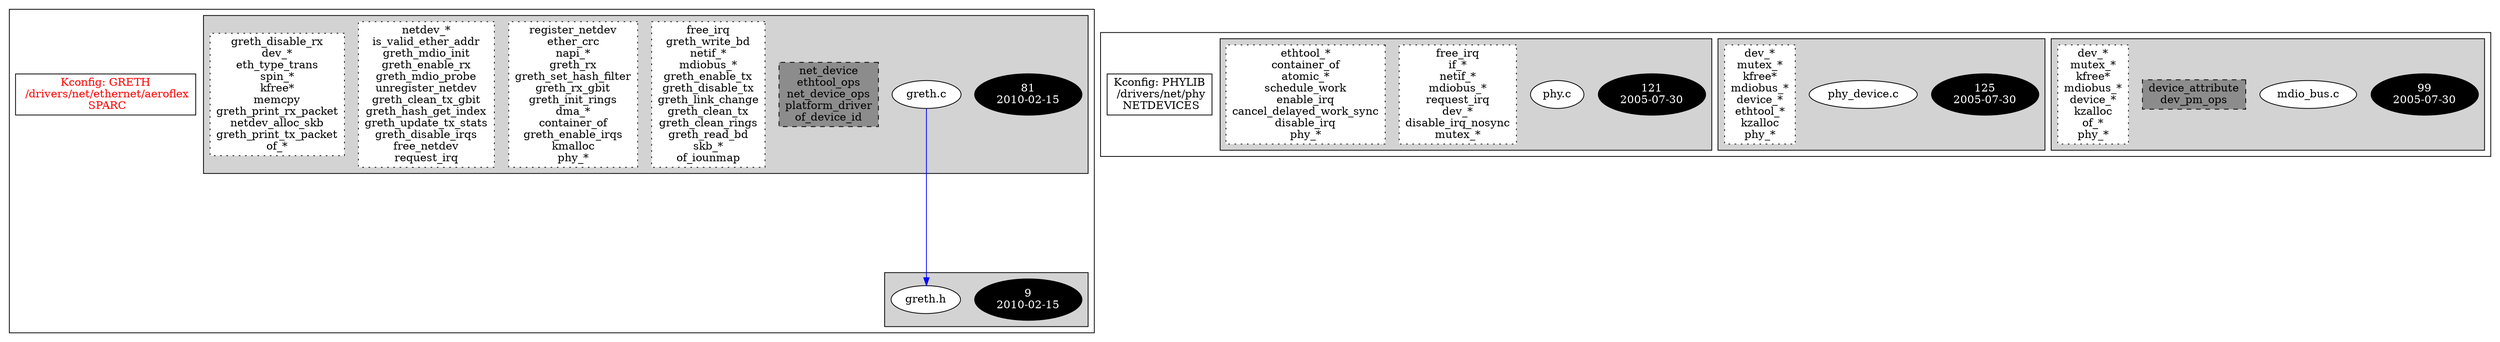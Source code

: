 digraph Driver {
	ranksep=2;
	splines=ortho;
	//Symbol: GRETH
	subgraph "cluster_GRETH"{
		subgraph "cluster_greth.h" {
			style=filled
			"commit_greth.h" [style=filled, fillcolor=black, fontcolor=white, label="9\n2010-02-15"];
			"greth.h" [style=filled, fillcolor=white, fontcolor=black, label="greth.h\n"];
		}
		subgraph "cluster_greth.c" {
			style=filled
			"commit_greth.c" [style=filled, fillcolor=black, fontcolor=white, label="81\n2010-02-15"];
			"greth.c" [style=filled, fillcolor=white, fontcolor=black, label="greth.c\n"];
			"structs-greth.c" [style="filled,dashed" shape=box, fillcolor=grey55, fontcolor=black, label="net_device\nethtool_ops\nnet_device_ops\nplatform_driver\nof_device_id\n"];
			"funccall4-greth.c" [style="filled,dotted" shape=box, fillcolor=white, fontcolor=black, label="free_irq\ngreth_write_bd\nnetif_*\nmdiobus_*\ngreth_enable_tx\ngreth_disable_tx\ngreth_link_change\ngreth_clean_tx\ngreth_clean_rings\ngreth_read_bd\nskb_*\nof_iounmap\n"];
			"funccall3-greth.c" [style="filled,dotted" shape=box, fillcolor=white, fontcolor=black, label="register_netdev\nether_crc\nnapi_*\ngreth_rx\ngreth_set_hash_filter\ngreth_rx_gbit\ngreth_init_rings\ndma_*\ncontainer_of\ngreth_enable_irqs\nkmalloc\nphy_*\n"];
			"funccall2-greth.c" [style="filled,dotted" shape=box, fillcolor=white, fontcolor=black, label="netdev_*\nis_valid_ether_addr\ngreth_mdio_init\ngreth_enable_rx\ngreth_mdio_probe\nunregister_netdev\ngreth_clean_tx_gbit\ngreth_hash_get_index\ngreth_update_tx_stats\ngreth_disable_irqs\nfree_netdev\nrequest_irq\n"];
			"funccall1-greth.c" [style="filled,dotted" shape=box, fillcolor=white, fontcolor=black, label="greth_disable_rx\ndev_*\neth_type_trans\nspin_*\nkfree*\nmemcpy\ngreth_print_rx_packet\nnetdev_alloc_skb\ngreth_print_tx_packet\nof_*\n"];
		}
		"K:GRETH" [label="Kconfig: GRETH\n /drivers/net/ethernet/aeroflex\n  SPARC ", shape=box, fontcolor=red];
	}
	//Symbol: PHYLIB
	subgraph "cluster_PHYLIB"{
		subgraph "cluster_mdio_bus.c" {
			style=filled
			"commit_mdio_bus.c" [style=filled, fillcolor=black, fontcolor=white, label="99\n2005-07-30"];
			"mdio_bus.c" [style=filled, fillcolor=white, fontcolor=black, label="mdio_bus.c\n"];
			"structs-mdio_bus.c" [style="filled,dashed" shape=box, fillcolor=grey55, fontcolor=black, label="device_attribute\ndev_pm_ops\n"];
			"funccall0-mdio_bus.c" [style="filled,dotted" shape=box, fillcolor=white, fontcolor=black, label="dev_*\nmutex_*\nkfree*\nmdiobus_*\ndevice_*\nkzalloc\nof_*\nphy_*\n"];
		}
		subgraph "cluster_phy_device.c" {
			style=filled
			"commit_phy_device.c" [style=filled, fillcolor=black, fontcolor=white, label="125\n2005-07-30"];
			"phy_device.c" [style=filled, fillcolor=white, fontcolor=black, label="phy_device.c\n"];
			"funccall0-phy_device.c" [style="filled,dotted" shape=box, fillcolor=white, fontcolor=black, label="dev_*\nmutex_*\nkfree*\nmdiobus_*\ndevice_*\nethtool_*\nkzalloc\nphy_*\n"];
		}
		subgraph "cluster_phy.c" {
			style=filled
			"commit_phy.c" [style=filled, fillcolor=black, fontcolor=white, label="121\n2005-07-30"];
			"phy.c" [style=filled, fillcolor=white, fontcolor=black, label="phy.c\n"];
			"funccall2-phy.c" [style="filled,dotted" shape=box, fillcolor=white, fontcolor=black, label="free_irq\nif_*\nnetif_*\nmdiobus_*\nrequest_irq\ndev_*\ndisable_irq_nosync\nmutex_*\n"];
			"funccall1-phy.c" [style="filled,dotted" shape=box, fillcolor=white, fontcolor=black, label="ethtool_*\ncontainer_of\natomic_*\nschedule_work\nenable_irq\ncancel_delayed_work_sync\ndisable_irq\nphy_*\n"];
		}
		"K:PHYLIB" [label="Kconfig: PHYLIB\n /drivers/net/phy\n  NETDEVICES ", shape=box];
	}
"greth.c" -> "greth.h"[color=blue];
}
